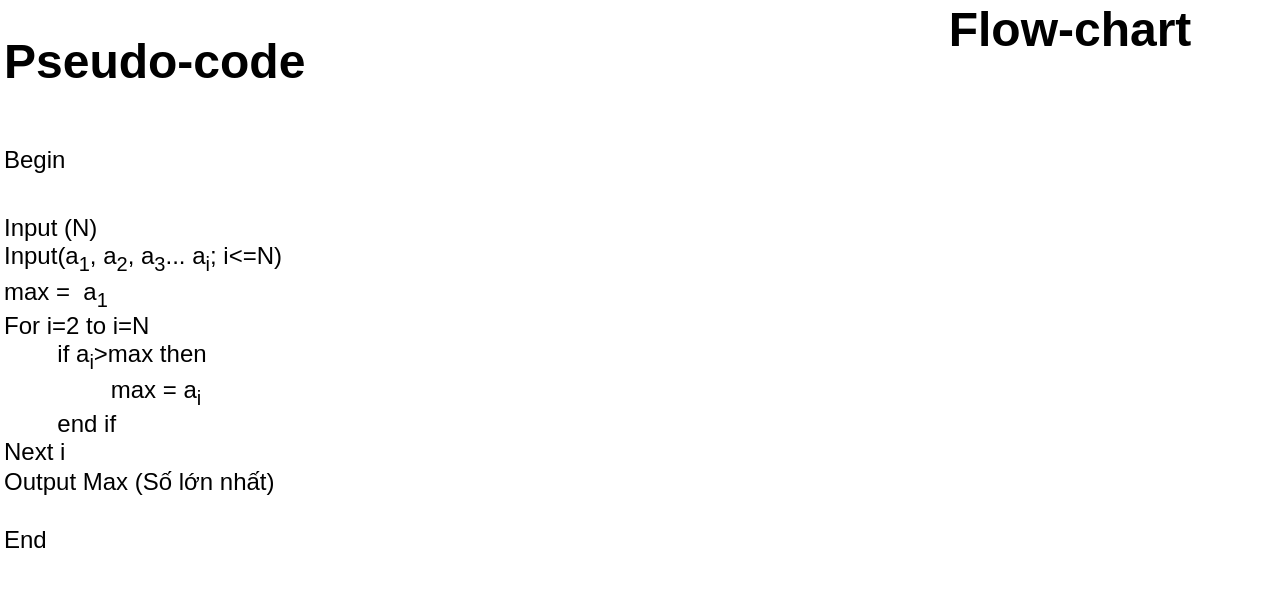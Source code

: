 <mxfile version="27.2.0">
  <diagram name="Trang-1" id="jhC_7ZTlEoyAH7szpJp1">
    <mxGraphModel dx="872" dy="439" grid="1" gridSize="10" guides="1" tooltips="1" connect="1" arrows="1" fold="1" page="1" pageScale="1" pageWidth="827" pageHeight="1169" math="0" shadow="0">
      <root>
        <mxCell id="0" />
        <mxCell id="1" parent="0" />
        <mxCell id="dr523ObDgHRPeoAaerhO-1" value="&lt;h1 style=&quot;margin-top: 0px;&quot;&gt;&lt;span style=&quot;background-color: transparent; color: light-dark(rgb(0, 0, 0), rgb(255, 255, 255));&quot;&gt;Pseudo-code&lt;/span&gt;&lt;/h1&gt;&lt;h1 style=&quot;margin-top: 0px;&quot;&gt;&lt;span style=&quot;font-size: 12px; font-weight: 400;&quot;&gt;Begin&lt;/span&gt;&lt;/h1&gt;&lt;div&gt;&lt;span style=&quot;font-size: 12px; font-weight: 400;&quot;&gt;Input (N)&lt;/span&gt;&lt;/div&gt;&lt;div&gt;&lt;span style=&quot;font-size: 12px; font-weight: 400;&quot;&gt;Input(a&lt;sub&gt;1&lt;/sub&gt;, a&lt;sub&gt;2&lt;/sub&gt;, a&lt;sub&gt;3&lt;/sub&gt;... a&lt;sub&gt;i&lt;/sub&gt;; i&amp;lt;=N)&lt;/span&gt;&lt;/div&gt;&lt;div&gt;&lt;span style=&quot;font-size: 12px; font-weight: 400;&quot;&gt;max =&amp;nbsp; a&lt;sub&gt;1&lt;/sub&gt;&lt;/span&gt;&lt;/div&gt;&lt;div&gt;For i=2 to i=N&lt;/div&gt;&lt;div&gt;&lt;span style=&quot;white-space: pre;&quot;&gt;&#x9;&lt;/span&gt;if a&lt;sub&gt;i&lt;/sub&gt;&amp;gt;max then&lt;/div&gt;&lt;div&gt;&lt;span style=&quot;white-space: pre;&quot;&gt;&#x9;&lt;/span&gt;&lt;span style=&quot;white-space: pre;&quot;&gt;&#x9;&lt;/span&gt;max = a&lt;sub&gt;i&lt;/sub&gt;&lt;/div&gt;&lt;div&gt;&lt;span style=&quot;white-space: pre;&quot;&gt;&#x9;&lt;/span&gt;end if&lt;/div&gt;&lt;div&gt;Next i&lt;/div&gt;&lt;div&gt;Output Max (Số lớn nhất)&lt;/div&gt;&lt;div&gt;&lt;br&gt;&lt;/div&gt;&lt;div&gt;End&lt;/div&gt;&lt;div&gt;&lt;br&gt;&lt;/div&gt;" style="text;html=1;whiteSpace=wrap;overflow=hidden;rounded=0;" vertex="1" parent="1">
          <mxGeometry x="30" y="20" width="180" height="290" as="geometry" />
        </mxCell>
        <mxCell id="dr523ObDgHRPeoAaerhO-2" value="&lt;b&gt;&lt;font style=&quot;font-size: 24px;&quot;&gt;Flow-chart&lt;/font&gt;&lt;/b&gt;" style="text;html=1;align=center;verticalAlign=middle;whiteSpace=wrap;rounded=0;" vertex="1" parent="1">
          <mxGeometry x="470" y="10" width="190" height="30" as="geometry" />
        </mxCell>
      </root>
    </mxGraphModel>
  </diagram>
</mxfile>
